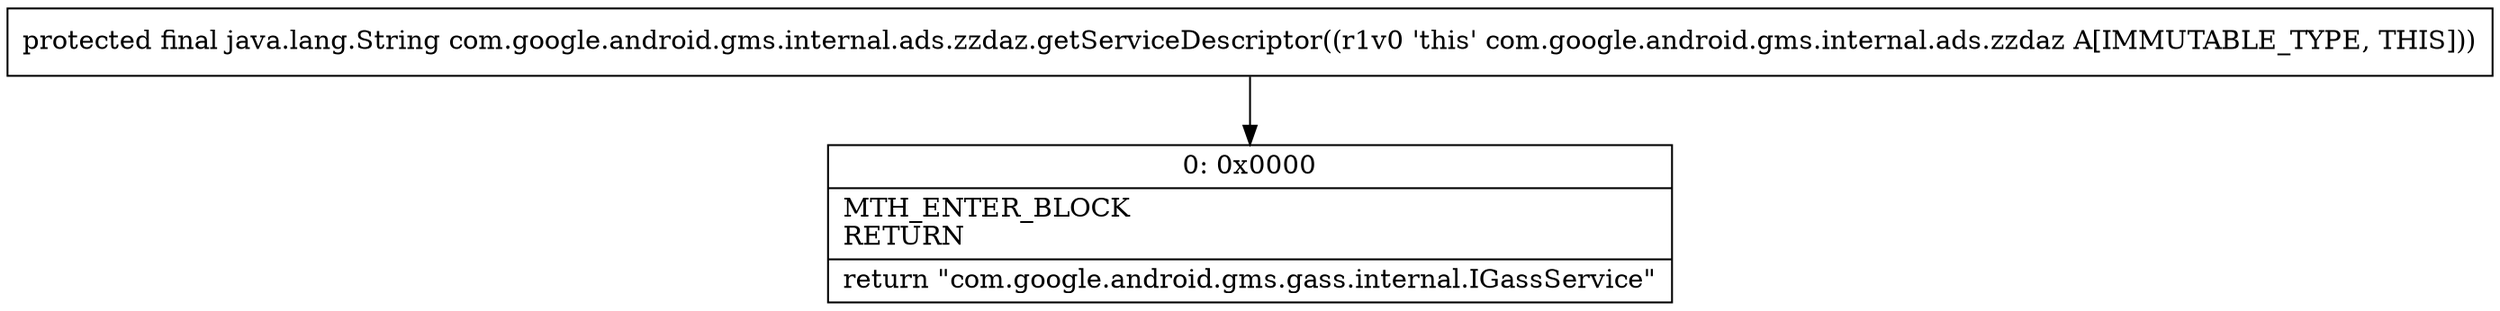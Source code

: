 digraph "CFG forcom.google.android.gms.internal.ads.zzdaz.getServiceDescriptor()Ljava\/lang\/String;" {
Node_0 [shape=record,label="{0\:\ 0x0000|MTH_ENTER_BLOCK\lRETURN\l|return \"com.google.android.gms.gass.internal.IGassService\"\l}"];
MethodNode[shape=record,label="{protected final java.lang.String com.google.android.gms.internal.ads.zzdaz.getServiceDescriptor((r1v0 'this' com.google.android.gms.internal.ads.zzdaz A[IMMUTABLE_TYPE, THIS])) }"];
MethodNode -> Node_0;
}

